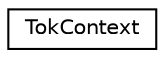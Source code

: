 digraph "Graphical Class Hierarchy"
{
 // LATEX_PDF_SIZE
  edge [fontname="Helvetica",fontsize="10",labelfontname="Helvetica",labelfontsize="10"];
  node [fontname="Helvetica",fontsize="10",shape=record];
  rankdir="LR";
  Node0 [label="TokContext",height=0.2,width=0.4,color="black", fillcolor="white", style="filled",URL="$classTokContext.html",tooltip=" "];
}

